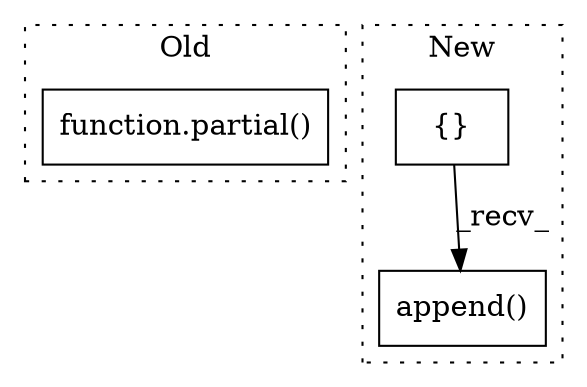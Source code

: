 digraph G {
subgraph cluster0 {
1 [label="function.partial()" a="75" s="1759,1783" l="8,20" shape="box"];
label = "Old";
style="dotted";
}
subgraph cluster1 {
2 [label="append()" a="75" s="2269,2299" l="23,1" shape="box"];
3 [label="{}" a="59" s="1883,1933" l="1,0" shape="box"];
label = "New";
style="dotted";
}
3 -> 2 [label="_recv_"];
}